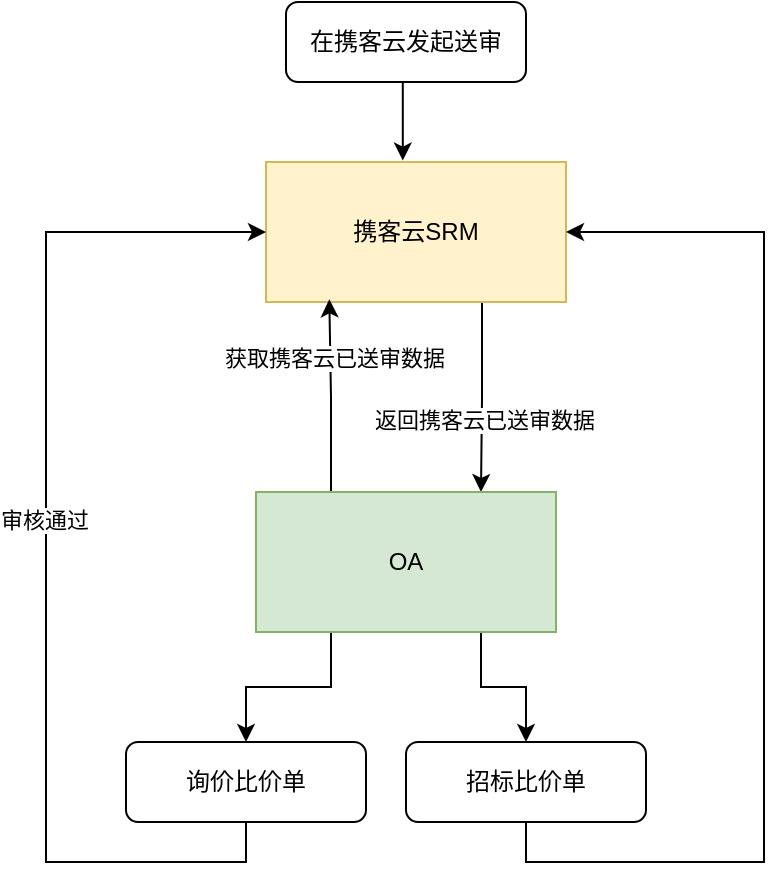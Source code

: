 <mxfile version="21.6.6" type="github">
  <diagram id="C5RBs43oDa-KdzZeNtuy" name="Page-1">
    <mxGraphModel dx="951" dy="436" grid="1" gridSize="10" guides="1" tooltips="1" connect="1" arrows="1" fold="1" page="1" pageScale="1" pageWidth="827" pageHeight="1169" math="0" shadow="0">
      <root>
        <mxCell id="WIyWlLk6GJQsqaUBKTNV-0" />
        <mxCell id="WIyWlLk6GJQsqaUBKTNV-1" parent="WIyWlLk6GJQsqaUBKTNV-0" />
        <mxCell id="La1fuwTci3h4XpZRs-hB-0" style="edgeStyle=orthogonalEdgeStyle;rounded=0;orthogonalLoop=1;jettySize=auto;html=1;exitX=0.5;exitY=1;exitDx=0;exitDy=0;entryX=0.456;entryY=-0.01;entryDx=0;entryDy=0;entryPerimeter=0;" edge="1" parent="WIyWlLk6GJQsqaUBKTNV-1" source="La1fuwTci3h4XpZRs-hB-1" target="La1fuwTci3h4XpZRs-hB-3">
          <mxGeometry relative="1" as="geometry" />
        </mxCell>
        <mxCell id="La1fuwTci3h4XpZRs-hB-1" value="在携客云发起送审" style="rounded=1;whiteSpace=wrap;html=1;fontSize=12;glass=0;strokeWidth=1;shadow=0;" vertex="1" parent="WIyWlLk6GJQsqaUBKTNV-1">
          <mxGeometry x="221" y="90" width="120" height="40" as="geometry" />
        </mxCell>
        <mxCell id="La1fuwTci3h4XpZRs-hB-17" style="edgeStyle=orthogonalEdgeStyle;rounded=0;orthogonalLoop=1;jettySize=auto;html=1;exitX=0.75;exitY=1;exitDx=0;exitDy=0;entryX=0.75;entryY=0;entryDx=0;entryDy=0;" edge="1" parent="WIyWlLk6GJQsqaUBKTNV-1" source="La1fuwTci3h4XpZRs-hB-3" target="La1fuwTci3h4XpZRs-hB-12">
          <mxGeometry relative="1" as="geometry">
            <Array as="points">
              <mxPoint x="319" y="240" />
              <mxPoint x="319" y="288" />
            </Array>
          </mxGeometry>
        </mxCell>
        <mxCell id="La1fuwTci3h4XpZRs-hB-18" value="返回携客云已送审数据" style="edgeLabel;html=1;align=center;verticalAlign=middle;resizable=0;points=[];" vertex="1" connectable="0" parent="La1fuwTci3h4XpZRs-hB-17">
          <mxGeometry x="0.283" y="1" relative="1" as="geometry">
            <mxPoint as="offset" />
          </mxGeometry>
        </mxCell>
        <mxCell id="La1fuwTci3h4XpZRs-hB-3" value="携客云SRM" style="rounded=0;whiteSpace=wrap;html=1;fillColor=#fff2cc;strokeColor=#d6b656;" vertex="1" parent="WIyWlLk6GJQsqaUBKTNV-1">
          <mxGeometry x="211" y="170" width="150" height="70" as="geometry" />
        </mxCell>
        <mxCell id="La1fuwTci3h4XpZRs-hB-13" style="edgeStyle=orthogonalEdgeStyle;rounded=0;orthogonalLoop=1;jettySize=auto;html=1;exitX=0.25;exitY=0;exitDx=0;exitDy=0;entryX=0.211;entryY=0.981;entryDx=0;entryDy=0;entryPerimeter=0;" edge="1" parent="WIyWlLk6GJQsqaUBKTNV-1" source="La1fuwTci3h4XpZRs-hB-12" target="La1fuwTci3h4XpZRs-hB-3">
          <mxGeometry relative="1" as="geometry" />
        </mxCell>
        <mxCell id="La1fuwTci3h4XpZRs-hB-14" value="获取携客云已送审数据" style="edgeLabel;html=1;align=center;verticalAlign=middle;resizable=0;points=[];" vertex="1" connectable="0" parent="La1fuwTci3h4XpZRs-hB-13">
          <mxGeometry x="-0.027" relative="1" as="geometry">
            <mxPoint x="1" y="-20" as="offset" />
          </mxGeometry>
        </mxCell>
        <mxCell id="La1fuwTci3h4XpZRs-hB-21" style="edgeStyle=orthogonalEdgeStyle;rounded=0;orthogonalLoop=1;jettySize=auto;html=1;exitX=0.25;exitY=1;exitDx=0;exitDy=0;entryX=0.5;entryY=0;entryDx=0;entryDy=0;" edge="1" parent="WIyWlLk6GJQsqaUBKTNV-1" source="La1fuwTci3h4XpZRs-hB-12" target="La1fuwTci3h4XpZRs-hB-19">
          <mxGeometry relative="1" as="geometry" />
        </mxCell>
        <mxCell id="La1fuwTci3h4XpZRs-hB-22" style="edgeStyle=orthogonalEdgeStyle;rounded=0;orthogonalLoop=1;jettySize=auto;html=1;exitX=0.75;exitY=1;exitDx=0;exitDy=0;entryX=0.5;entryY=0;entryDx=0;entryDy=0;" edge="1" parent="WIyWlLk6GJQsqaUBKTNV-1" source="La1fuwTci3h4XpZRs-hB-12" target="La1fuwTci3h4XpZRs-hB-20">
          <mxGeometry relative="1" as="geometry" />
        </mxCell>
        <mxCell id="La1fuwTci3h4XpZRs-hB-12" value="OA" style="rounded=0;whiteSpace=wrap;html=1;fillColor=#d5e8d4;strokeColor=#82b366;" vertex="1" parent="WIyWlLk6GJQsqaUBKTNV-1">
          <mxGeometry x="206" y="335" width="150" height="70" as="geometry" />
        </mxCell>
        <mxCell id="La1fuwTci3h4XpZRs-hB-23" style="edgeStyle=orthogonalEdgeStyle;rounded=0;orthogonalLoop=1;jettySize=auto;html=1;exitX=0.5;exitY=1;exitDx=0;exitDy=0;entryX=0;entryY=0.5;entryDx=0;entryDy=0;" edge="1" parent="WIyWlLk6GJQsqaUBKTNV-1">
          <mxGeometry relative="1" as="geometry">
            <mxPoint x="201" y="500" as="sourcePoint" />
            <mxPoint x="211" y="205" as="targetPoint" />
            <Array as="points">
              <mxPoint x="201" y="520" />
              <mxPoint x="101" y="520" />
              <mxPoint x="101" y="205" />
            </Array>
          </mxGeometry>
        </mxCell>
        <mxCell id="La1fuwTci3h4XpZRs-hB-26" value="审核通过" style="edgeLabel;html=1;align=center;verticalAlign=middle;resizable=0;points=[];" vertex="1" connectable="0" parent="La1fuwTci3h4XpZRs-hB-23">
          <mxGeometry x="0.07" y="1" relative="1" as="geometry">
            <mxPoint as="offset" />
          </mxGeometry>
        </mxCell>
        <mxCell id="La1fuwTci3h4XpZRs-hB-19" value="询价比价单" style="rounded=1;whiteSpace=wrap;html=1;fontSize=12;glass=0;strokeWidth=1;shadow=0;" vertex="1" parent="WIyWlLk6GJQsqaUBKTNV-1">
          <mxGeometry x="141" y="460" width="120" height="40" as="geometry" />
        </mxCell>
        <mxCell id="La1fuwTci3h4XpZRs-hB-28" style="edgeStyle=orthogonalEdgeStyle;rounded=0;orthogonalLoop=1;jettySize=auto;html=1;exitX=0.5;exitY=1;exitDx=0;exitDy=0;entryX=1;entryY=0.5;entryDx=0;entryDy=0;" edge="1" parent="WIyWlLk6GJQsqaUBKTNV-1" source="La1fuwTci3h4XpZRs-hB-20" target="La1fuwTci3h4XpZRs-hB-3">
          <mxGeometry relative="1" as="geometry">
            <Array as="points">
              <mxPoint x="341" y="520" />
              <mxPoint x="460" y="520" />
              <mxPoint x="460" y="205" />
            </Array>
          </mxGeometry>
        </mxCell>
        <mxCell id="La1fuwTci3h4XpZRs-hB-20" value="招标比价单" style="rounded=1;whiteSpace=wrap;html=1;fontSize=12;glass=0;strokeWidth=1;shadow=0;" vertex="1" parent="WIyWlLk6GJQsqaUBKTNV-1">
          <mxGeometry x="281" y="460" width="120" height="40" as="geometry" />
        </mxCell>
      </root>
    </mxGraphModel>
  </diagram>
</mxfile>
